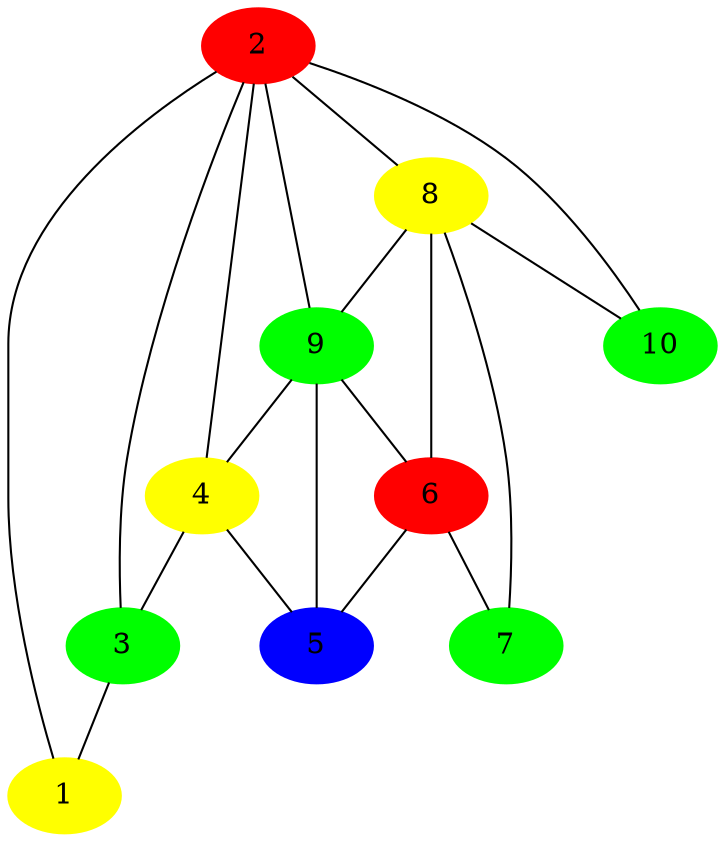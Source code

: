 graph{
2--1;
2--3;
2--4;
2--8;
2--9;
2--10;
8--6;
8--7;
8--9;
8--10;
9--4;
9--5;
9--6;
4--3;
4--5;
6--5;
6--7;
3--1;
2[color=red,style=filled];
8[color=yellow,style=filled];
9[color=green,style=filled];
4[color=yellow,style=filled];
6[color=red,style=filled];
5[color=blue,style=filled];
3[color=green,style=filled];
1[color=yellow,style=filled];
7[color=green,style=filled];
10[color=green,style=filled];
}